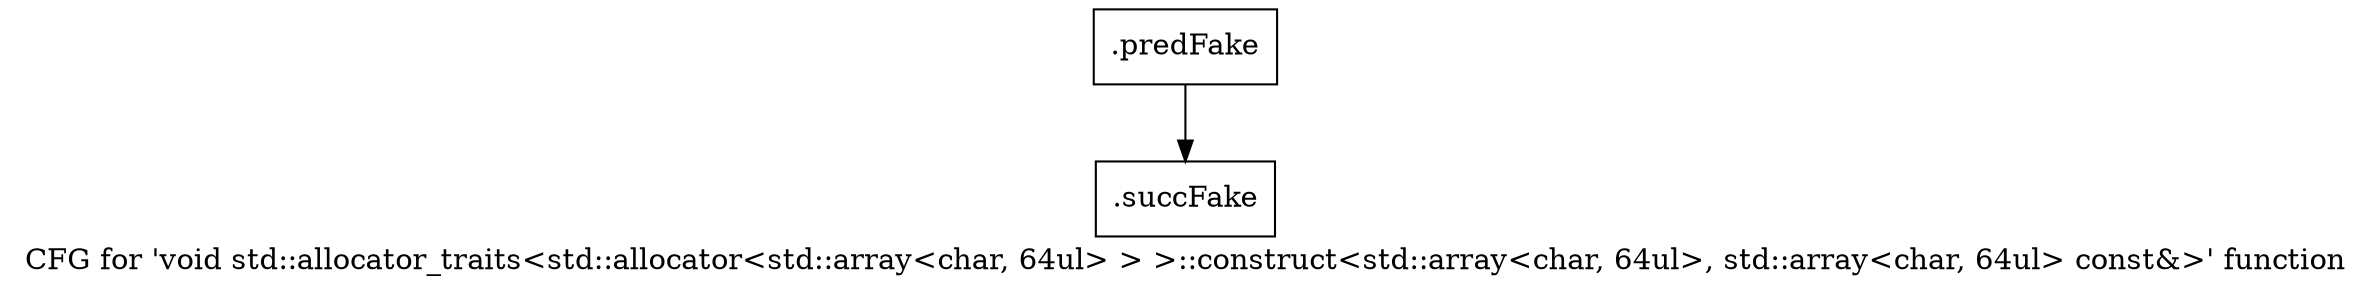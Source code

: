 digraph "CFG for 'void std::allocator_traits\<std::allocator\<std::array\<char, 64ul\> \> \>::construct\<std::array\<char, 64ul\>, std::array\<char, 64ul\> const&\>' function" {
	label="CFG for 'void std::allocator_traits\<std::allocator\<std::array\<char, 64ul\> \> \>::construct\<std::array\<char, 64ul\>, std::array\<char, 64ul\> const&\>' function";

	Node0x5edf9f0 [shape=record,filename="",linenumber="",label="{.predFake}"];
	Node0x5edf9f0 -> Node0x62eda40[ callList="" memoryops="" filename="/mnt/xilinx/Vitis_HLS/2021.2/tps/lnx64/gcc-6.2.0/lib/gcc/x86_64-pc-linux-gnu/6.2.0/../../../../include/c++/6.2.0/bits/alloc_traits.h" execusionnum="9"];
	Node0x62eda40 [shape=record,filename="/mnt/xilinx/Vitis_HLS/2021.2/tps/lnx64/gcc-6.2.0/lib/gcc/x86_64-pc-linux-gnu/6.2.0/../../../../include/c++/6.2.0/bits/alloc_traits.h",linenumber="455",label="{.succFake}"];
}
